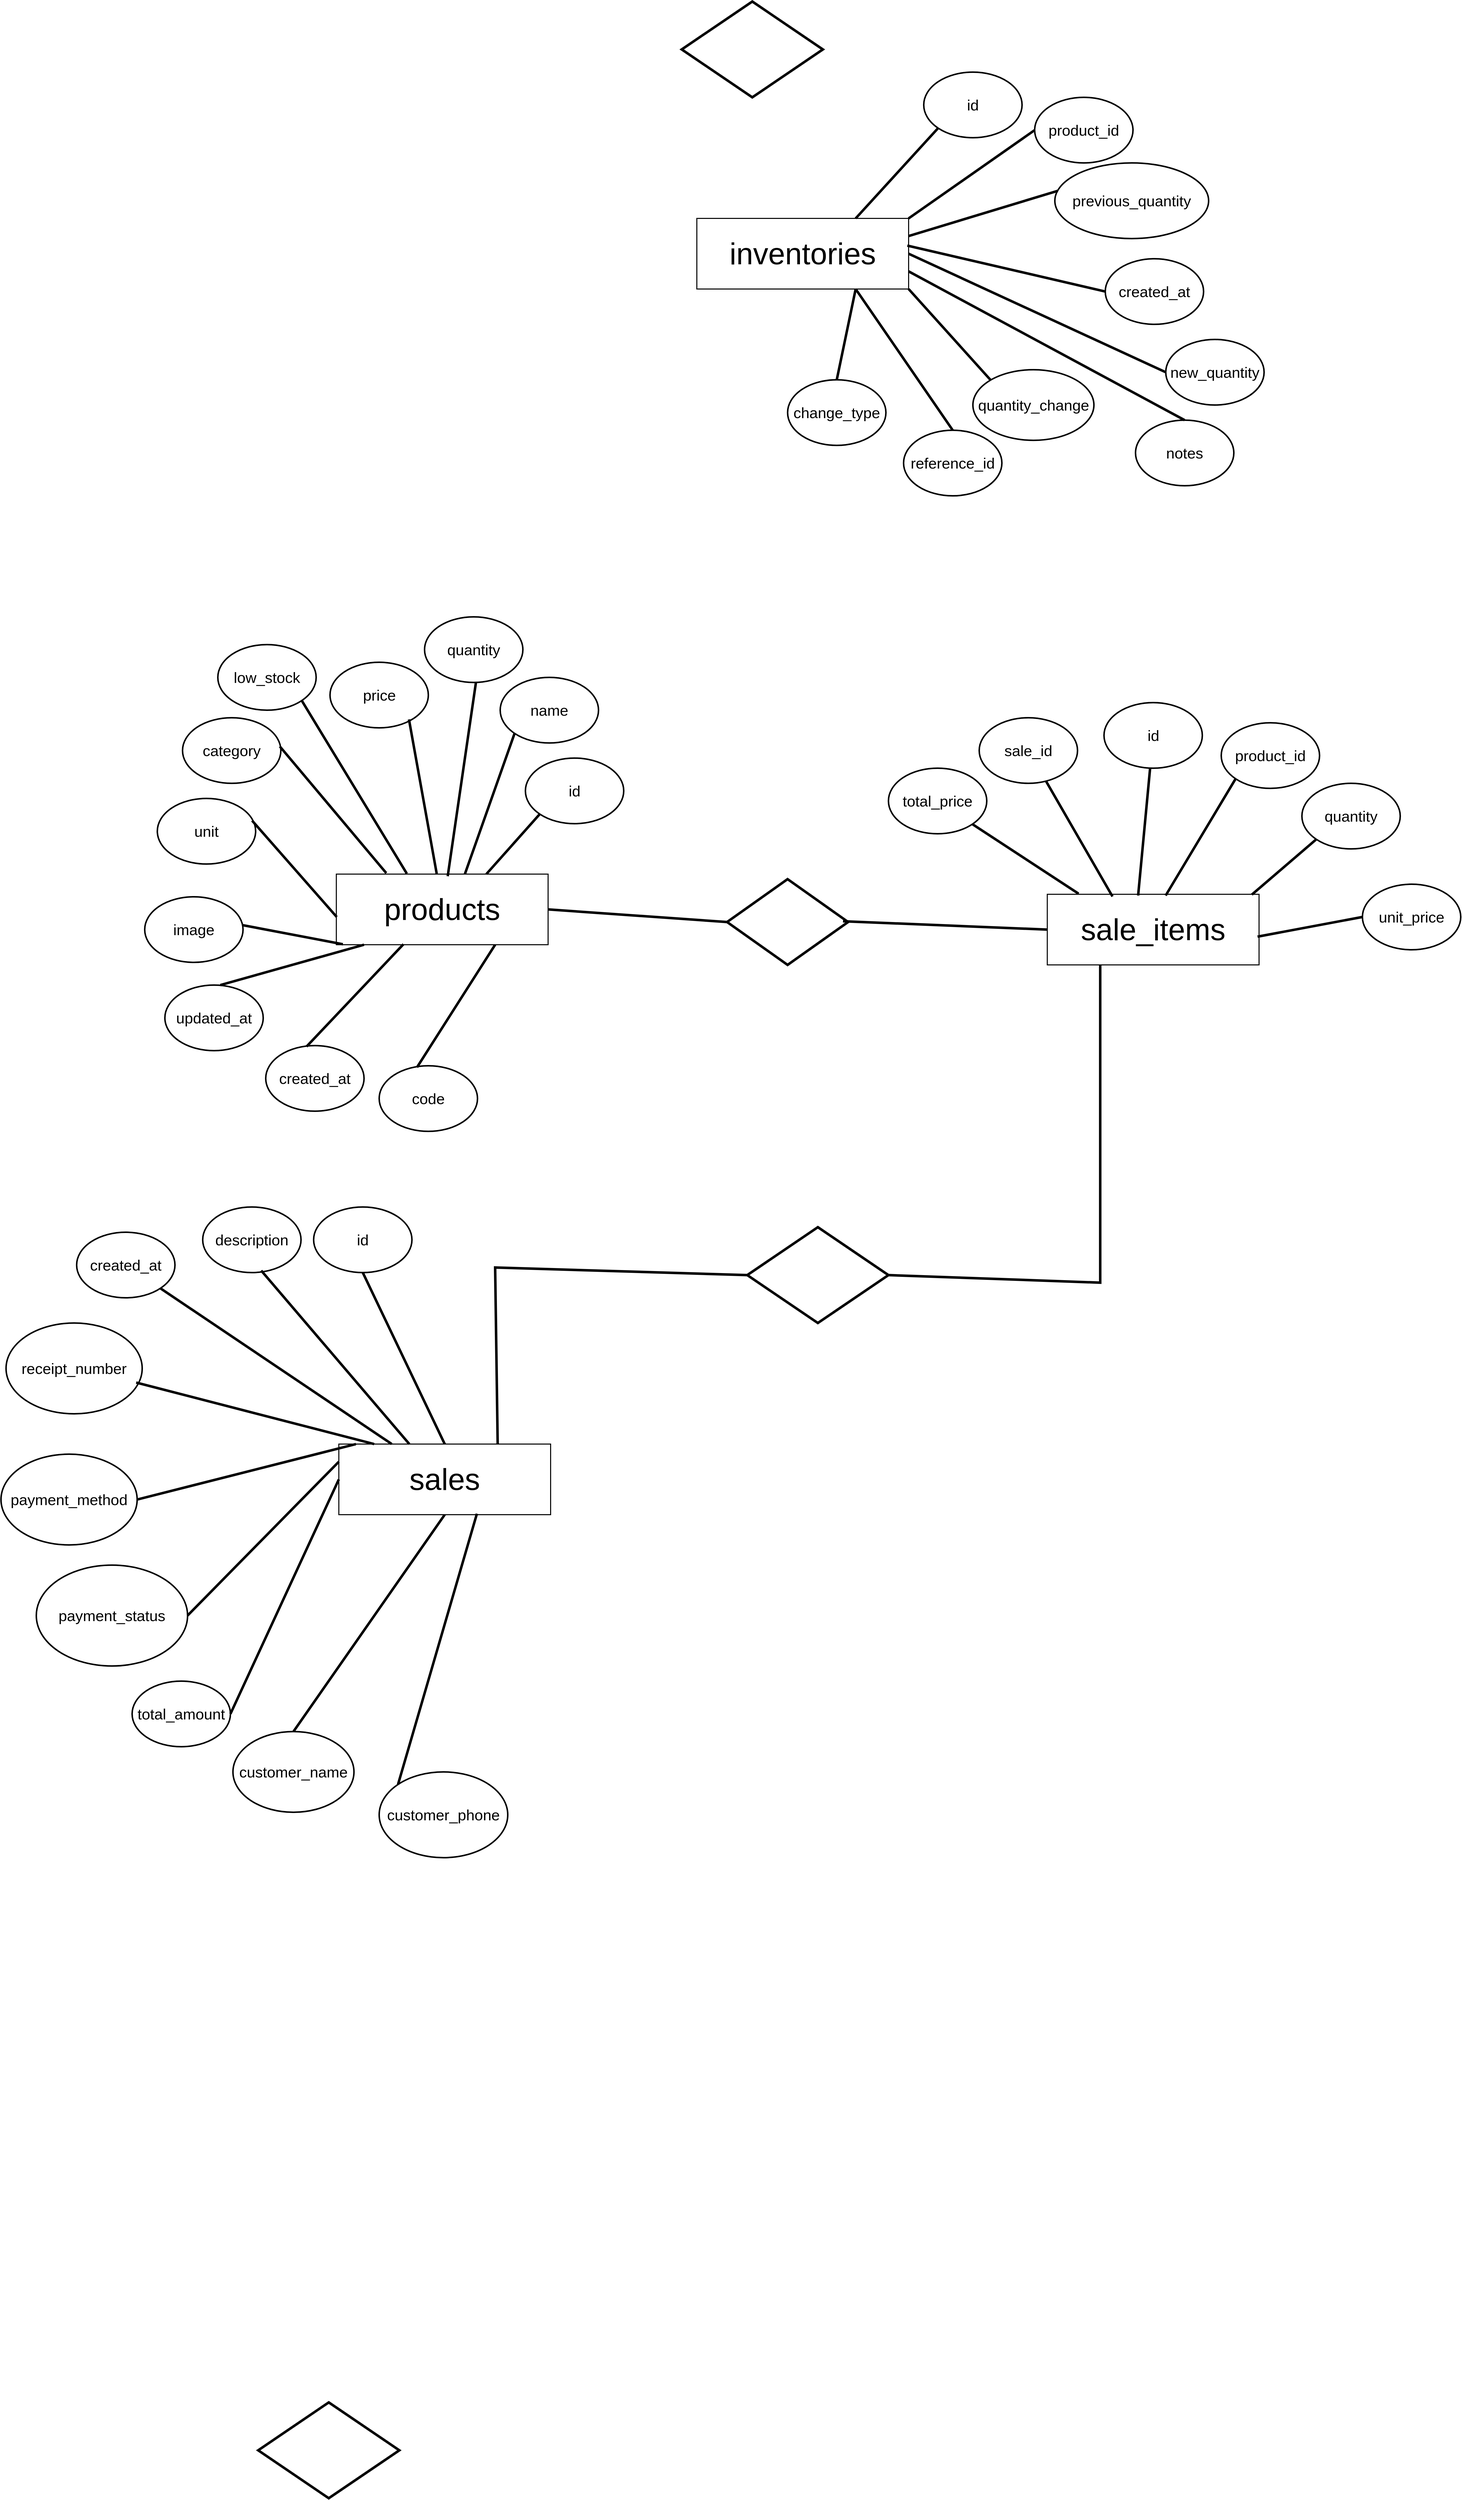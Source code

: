 <mxfile version="28.2.0">
  <diagram name="Page-1" id="N1l9nxdM9zJXe_rMN99a">
    <mxGraphModel dx="6554" dy="4208" grid="1" gridSize="10" guides="1" tooltips="1" connect="1" arrows="1" fold="1" page="1" pageScale="1" pageWidth="850" pageHeight="1100" math="0" shadow="0">
      <root>
        <mxCell id="0" />
        <mxCell id="1" parent="0" />
        <mxCell id="ZurQdEx-GGnuUn9DxULP-1" value="&lt;font style=&quot;font-size: 60px;&quot;&gt;products&lt;/font&gt;" style="rounded=0;whiteSpace=wrap;html=1;strokeWidth=2;" parent="1" vertex="1">
          <mxGeometry x="145" y="830" width="420" height="140" as="geometry" />
        </mxCell>
        <mxCell id="ZurQdEx-GGnuUn9DxULP-2" value="&lt;font style=&quot;font-size: 60px;&quot;&gt;sale_items&lt;/font&gt;" style="rounded=0;whiteSpace=wrap;html=1;strokeWidth=2;" parent="1" vertex="1">
          <mxGeometry x="1555" y="870" width="420" height="140" as="geometry" />
        </mxCell>
        <mxCell id="ZurQdEx-GGnuUn9DxULP-4" value="&lt;font style=&quot;font-size: 60px;&quot;&gt;sales&lt;/font&gt;" style="rounded=0;whiteSpace=wrap;html=1;strokeWidth=2;" parent="1" vertex="1">
          <mxGeometry x="150" y="1960" width="420" height="140" as="geometry" />
        </mxCell>
        <mxCell id="ZurQdEx-GGnuUn9DxULP-6" value="&lt;font style=&quot;font-size: 60px;&quot;&gt;inventories&lt;/font&gt;" style="rounded=0;whiteSpace=wrap;html=1;strokeWidth=2;" parent="1" vertex="1">
          <mxGeometry x="860" y="-470" width="420" height="140" as="geometry" />
        </mxCell>
        <mxCell id="ZurQdEx-GGnuUn9DxULP-7" value="&lt;font style=&quot;font-size: 30px;&quot;&gt;id&lt;/font&gt;" style="ellipse;whiteSpace=wrap;html=1;strokeWidth=3;" parent="1" vertex="1">
          <mxGeometry x="520" y="600" width="195" height="130" as="geometry" />
        </mxCell>
        <mxCell id="ZurQdEx-GGnuUn9DxULP-8" value="&lt;font style=&quot;font-size: 30px;&quot;&gt;name&lt;/font&gt;" style="ellipse;whiteSpace=wrap;html=1;strokeWidth=3;" parent="1" vertex="1">
          <mxGeometry x="470" y="440" width="195" height="130" as="geometry" />
        </mxCell>
        <mxCell id="ZurQdEx-GGnuUn9DxULP-10" value="&lt;font style=&quot;font-size: 30px;&quot;&gt;price&lt;/font&gt;" style="ellipse;whiteSpace=wrap;html=1;strokeWidth=3;" parent="1" vertex="1">
          <mxGeometry x="132.5" y="410" width="195" height="130" as="geometry" />
        </mxCell>
        <mxCell id="ZurQdEx-GGnuUn9DxULP-12" value="&lt;font style=&quot;font-size: 30px;&quot;&gt;quantity&lt;/font&gt;" style="ellipse;whiteSpace=wrap;html=1;strokeWidth=3;" parent="1" vertex="1">
          <mxGeometry x="320" y="320" width="195" height="130" as="geometry" />
        </mxCell>
        <mxCell id="ZurQdEx-GGnuUn9DxULP-13" value="&lt;font style=&quot;font-size: 30px;&quot;&gt;low_stock&lt;/font&gt;" style="ellipse;whiteSpace=wrap;html=1;strokeWidth=3;" parent="1" vertex="1">
          <mxGeometry x="-90" y="375" width="195" height="130" as="geometry" />
        </mxCell>
        <mxCell id="ZurQdEx-GGnuUn9DxULP-14" value="&lt;font style=&quot;font-size: 30px;&quot;&gt;code&lt;/font&gt;" style="ellipse;whiteSpace=wrap;html=1;strokeWidth=3;" parent="1" vertex="1">
          <mxGeometry x="230" y="1210" width="195" height="130" as="geometry" />
        </mxCell>
        <mxCell id="ZurQdEx-GGnuUn9DxULP-15" value="&lt;font style=&quot;font-size: 30px;&quot;&gt;category&lt;/font&gt;" style="ellipse;whiteSpace=wrap;html=1;strokeWidth=3;" parent="1" vertex="1">
          <mxGeometry x="-160" y="520" width="195" height="130" as="geometry" />
        </mxCell>
        <mxCell id="ZurQdEx-GGnuUn9DxULP-17" value="&lt;font style=&quot;font-size: 30px;&quot;&gt;unit&lt;/font&gt;" style="ellipse;whiteSpace=wrap;html=1;strokeWidth=3;" parent="1" vertex="1">
          <mxGeometry x="-210" y="680" width="195" height="130" as="geometry" />
        </mxCell>
        <mxCell id="ZurQdEx-GGnuUn9DxULP-18" value="&lt;font style=&quot;font-size: 30px;&quot;&gt;image&lt;/font&gt;" style="ellipse;whiteSpace=wrap;html=1;strokeWidth=3;" parent="1" vertex="1">
          <mxGeometry x="-235" y="875" width="195" height="130" as="geometry" />
        </mxCell>
        <mxCell id="ZurQdEx-GGnuUn9DxULP-19" value="&lt;font style=&quot;font-size: 30px;&quot;&gt;created_at&lt;/font&gt;" style="ellipse;whiteSpace=wrap;html=1;strokeWidth=3;" parent="1" vertex="1">
          <mxGeometry x="5" y="1170" width="195" height="130" as="geometry" />
        </mxCell>
        <mxCell id="ZurQdEx-GGnuUn9DxULP-20" value="&lt;font style=&quot;font-size: 30px;&quot;&gt;updated_at&lt;/font&gt;" style="ellipse;whiteSpace=wrap;html=1;strokeWidth=3;" parent="1" vertex="1">
          <mxGeometry x="-195" y="1050" width="195" height="130" as="geometry" />
        </mxCell>
        <mxCell id="ZurQdEx-GGnuUn9DxULP-21" value="&lt;font style=&quot;font-size: 30px;&quot;&gt;id&lt;/font&gt;" style="ellipse;whiteSpace=wrap;html=1;strokeWidth=3;" parent="1" vertex="1">
          <mxGeometry x="1667.5" y="490" width="195" height="130" as="geometry" />
        </mxCell>
        <mxCell id="ZurQdEx-GGnuUn9DxULP-22" value="&lt;font style=&quot;font-size: 30px;&quot;&gt;product_id&lt;/font&gt;" style="ellipse;whiteSpace=wrap;html=1;strokeWidth=3;" parent="1" vertex="1">
          <mxGeometry x="1900" y="530" width="195" height="130" as="geometry" />
        </mxCell>
        <mxCell id="ZurQdEx-GGnuUn9DxULP-23" value="&lt;font style=&quot;font-size: 30px;&quot;&gt;quantity&lt;/font&gt;" style="ellipse;whiteSpace=wrap;html=1;strokeWidth=3;" parent="1" vertex="1">
          <mxGeometry x="2060" y="650" width="195" height="130" as="geometry" />
        </mxCell>
        <mxCell id="ZurQdEx-GGnuUn9DxULP-24" value="&lt;font style=&quot;font-size: 30px;&quot;&gt;sale_id&lt;/font&gt;" style="ellipse;whiteSpace=wrap;html=1;strokeWidth=3;" parent="1" vertex="1">
          <mxGeometry x="1420" y="520" width="195" height="130" as="geometry" />
        </mxCell>
        <mxCell id="ZurQdEx-GGnuUn9DxULP-25" value="&lt;font style=&quot;font-size: 30px;&quot;&gt;total_price&lt;/font&gt;" style="ellipse;whiteSpace=wrap;html=1;strokeWidth=3;" parent="1" vertex="1">
          <mxGeometry x="1240" y="620" width="195" height="130" as="geometry" />
        </mxCell>
        <mxCell id="ZurQdEx-GGnuUn9DxULP-28" value="&lt;font style=&quot;font-size: 30px;&quot;&gt;total_amount&lt;/font&gt;" style="ellipse;whiteSpace=wrap;html=1;strokeWidth=3;" parent="1" vertex="1">
          <mxGeometry x="-260" y="2430" width="195" height="130" as="geometry" />
        </mxCell>
        <mxCell id="ZurQdEx-GGnuUn9DxULP-31" value="&lt;font style=&quot;font-size: 30px;&quot;&gt;id&lt;/font&gt;" style="ellipse;whiteSpace=wrap;html=1;strokeWidth=3;" parent="1" vertex="1">
          <mxGeometry x="100" y="1490" width="195" height="130" as="geometry" />
        </mxCell>
        <mxCell id="ZurQdEx-GGnuUn9DxULP-33" value="&lt;span style=&quot;font-size: 30px;&quot;&gt;customer_name&lt;/span&gt;" style="ellipse;whiteSpace=wrap;html=1;strokeWidth=3;" parent="1" vertex="1">
          <mxGeometry x="-60" y="2530" width="240" height="160" as="geometry" />
        </mxCell>
        <mxCell id="ZurQdEx-GGnuUn9DxULP-34" value="&lt;font style=&quot;font-size: 30px;&quot;&gt;payment_status&lt;/font&gt;" style="ellipse;whiteSpace=wrap;html=1;strokeWidth=3;" parent="1" vertex="1">
          <mxGeometry x="-450" y="2200" width="300" height="200" as="geometry" />
        </mxCell>
        <mxCell id="ZurQdEx-GGnuUn9DxULP-35" value="&lt;font style=&quot;font-size: 30px;&quot;&gt;payment_method&lt;/font&gt;" style="ellipse;strokeWidth=3;align=center;html=1;whiteSpace=wrap;" parent="1" vertex="1">
          <mxGeometry x="-520" y="1980" width="270" height="180" as="geometry" />
        </mxCell>
        <mxCell id="ZurQdEx-GGnuUn9DxULP-36" value="&lt;span style=&quot;font-size: 30px;&quot;&gt;customer_phone&lt;/span&gt;" style="ellipse;whiteSpace=wrap;html=1;strokeWidth=3;" parent="1" vertex="1">
          <mxGeometry x="230" y="2610" width="255" height="170" as="geometry" />
        </mxCell>
        <mxCell id="ZurQdEx-GGnuUn9DxULP-37" value="&lt;span style=&quot;font-size: 30px;&quot;&gt;receipt_number&lt;/span&gt;" style="ellipse;whiteSpace=wrap;html=1;strokeWidth=3;" parent="1" vertex="1">
          <mxGeometry x="-510" y="1720" width="270" height="180" as="geometry" />
        </mxCell>
        <mxCell id="ZurQdEx-GGnuUn9DxULP-38" value="&lt;span style=&quot;font-size: 30px;&quot;&gt;description&lt;/span&gt;" style="ellipse;whiteSpace=wrap;html=1;strokeWidth=3;" parent="1" vertex="1">
          <mxGeometry x="-120" y="1490" width="195" height="130" as="geometry" />
        </mxCell>
        <mxCell id="ZurQdEx-GGnuUn9DxULP-39" value="&lt;span style=&quot;font-size: 30px;&quot;&gt;created_at&lt;/span&gt;" style="ellipse;whiteSpace=wrap;html=1;strokeWidth=3;" parent="1" vertex="1">
          <mxGeometry x="-370" y="1540" width="195" height="130" as="geometry" />
        </mxCell>
        <mxCell id="ZurQdEx-GGnuUn9DxULP-40" value="" style="endArrow=none;html=1;rounded=0;strokeWidth=5;entryX=0;entryY=1;entryDx=0;entryDy=0;" parent="1" target="ZurQdEx-GGnuUn9DxULP-7" edge="1">
          <mxGeometry width="50" height="50" relative="1" as="geometry">
            <mxPoint x="442.5" y="830" as="sourcePoint" />
            <mxPoint x="492.5" y="780" as="targetPoint" />
          </mxGeometry>
        </mxCell>
        <mxCell id="ZurQdEx-GGnuUn9DxULP-42" value="" style="endArrow=none;html=1;rounded=0;strokeWidth=5;entryX=0;entryY=1;entryDx=0;entryDy=0;exitX=0.607;exitY=0;exitDx=0;exitDy=0;exitPerimeter=0;" parent="1" source="ZurQdEx-GGnuUn9DxULP-1" target="ZurQdEx-GGnuUn9DxULP-8" edge="1">
          <mxGeometry width="50" height="50" relative="1" as="geometry">
            <mxPoint x="340" y="778.9" as="sourcePoint" />
            <mxPoint x="446.5" y="659.9" as="targetPoint" />
          </mxGeometry>
        </mxCell>
        <mxCell id="ZurQdEx-GGnuUn9DxULP-43" value="" style="endArrow=none;html=1;rounded=0;strokeWidth=5;entryX=0.523;entryY=0.996;entryDx=0;entryDy=0;entryPerimeter=0;exitX=0.526;exitY=0.03;exitDx=0;exitDy=0;exitPerimeter=0;" parent="1" source="ZurQdEx-GGnuUn9DxULP-1" target="ZurQdEx-GGnuUn9DxULP-12" edge="1">
          <mxGeometry width="50" height="50" relative="1" as="geometry">
            <mxPoint x="263.5" y="724.5" as="sourcePoint" />
            <mxPoint x="370" y="605.5" as="targetPoint" />
          </mxGeometry>
        </mxCell>
        <mxCell id="ZurQdEx-GGnuUn9DxULP-44" value="" style="endArrow=none;html=1;rounded=0;strokeWidth=5;entryX=1;entryY=1;entryDx=0;entryDy=0;exitX=0.333;exitY=-0.007;exitDx=0;exitDy=0;exitPerimeter=0;" parent="1" source="ZurQdEx-GGnuUn9DxULP-1" target="ZurQdEx-GGnuUn9DxULP-13" edge="1">
          <mxGeometry width="50" height="50" relative="1" as="geometry">
            <mxPoint x="154.25" y="820" as="sourcePoint" />
            <mxPoint x="260.75" y="701" as="targetPoint" />
          </mxGeometry>
        </mxCell>
        <mxCell id="ZurQdEx-GGnuUn9DxULP-45" value="" style="endArrow=none;html=1;rounded=0;strokeWidth=5;entryX=0.236;entryY=-0.014;entryDx=0;entryDy=0;exitX=0.99;exitY=0.438;exitDx=0;exitDy=0;exitPerimeter=0;entryPerimeter=0;" parent="1" source="ZurQdEx-GGnuUn9DxULP-15" target="ZurQdEx-GGnuUn9DxULP-1" edge="1">
          <mxGeometry width="50" height="50" relative="1" as="geometry">
            <mxPoint x="35" y="839" as="sourcePoint" />
            <mxPoint x="141.5" y="720" as="targetPoint" />
          </mxGeometry>
        </mxCell>
        <mxCell id="ZurQdEx-GGnuUn9DxULP-46" value="" style="endArrow=none;html=1;rounded=0;strokeWidth=5;entryX=0.803;entryY=0.872;entryDx=0;entryDy=0;entryPerimeter=0;exitX=0.474;exitY=-0.007;exitDx=0;exitDy=0;exitPerimeter=0;" parent="1" source="ZurQdEx-GGnuUn9DxULP-1" target="ZurQdEx-GGnuUn9DxULP-10" edge="1">
          <mxGeometry width="50" height="50" relative="1" as="geometry">
            <mxPoint x="208.5" y="739" as="sourcePoint" />
            <mxPoint x="315" y="620" as="targetPoint" />
          </mxGeometry>
        </mxCell>
        <mxCell id="ZurQdEx-GGnuUn9DxULP-49" value="" style="endArrow=none;html=1;rounded=0;strokeWidth=5;entryX=0.317;entryY=0.993;entryDx=0;entryDy=0;entryPerimeter=0;exitX=0.415;exitY=0.015;exitDx=0;exitDy=0;exitPerimeter=0;" parent="1" source="ZurQdEx-GGnuUn9DxULP-19" target="ZurQdEx-GGnuUn9DxULP-1" edge="1">
          <mxGeometry width="50" height="50" relative="1" as="geometry">
            <mxPoint x="168.5" y="1180" as="sourcePoint" />
            <mxPoint x="275" y="1061" as="targetPoint" />
          </mxGeometry>
        </mxCell>
        <mxCell id="ZurQdEx-GGnuUn9DxULP-50" value="" style="endArrow=none;html=1;rounded=0;strokeWidth=5;exitX=0.964;exitY=0.338;exitDx=0;exitDy=0;exitPerimeter=0;entryX=0.002;entryY=0.607;entryDx=0;entryDy=0;entryPerimeter=0;" parent="1" source="ZurQdEx-GGnuUn9DxULP-17" target="ZurQdEx-GGnuUn9DxULP-1" edge="1">
          <mxGeometry width="50" height="50" relative="1" as="geometry">
            <mxPoint x="30" y="1049" as="sourcePoint" />
            <mxPoint x="140" y="920" as="targetPoint" />
          </mxGeometry>
        </mxCell>
        <mxCell id="ZurQdEx-GGnuUn9DxULP-51" value="" style="endArrow=none;html=1;rounded=0;strokeWidth=5;entryX=0.031;entryY=0.993;entryDx=0;entryDy=0;exitX=0.992;exitY=0.431;exitDx=0;exitDy=0;exitPerimeter=0;entryPerimeter=0;" parent="1" source="ZurQdEx-GGnuUn9DxULP-18" target="ZurQdEx-GGnuUn9DxULP-1" edge="1">
          <mxGeometry width="50" height="50" relative="1" as="geometry">
            <mxPoint x="95" y="1119" as="sourcePoint" />
            <mxPoint x="201.5" y="1000" as="targetPoint" />
          </mxGeometry>
        </mxCell>
        <mxCell id="ZurQdEx-GGnuUn9DxULP-52" value="" style="endArrow=none;html=1;rounded=0;strokeWidth=5;entryX=0.131;entryY=1;entryDx=0;entryDy=0;entryPerimeter=0;exitX=0.564;exitY=0;exitDx=0;exitDy=0;exitPerimeter=0;" parent="1" source="ZurQdEx-GGnuUn9DxULP-20" target="ZurQdEx-GGnuUn9DxULP-1" edge="1">
          <mxGeometry width="50" height="50" relative="1" as="geometry">
            <mxPoint x="38.5" y="1219" as="sourcePoint" />
            <mxPoint x="145" y="1100" as="targetPoint" />
          </mxGeometry>
        </mxCell>
        <mxCell id="ZurQdEx-GGnuUn9DxULP-54" value="" style="endArrow=none;html=1;rounded=0;strokeWidth=5;entryX=0.75;entryY=1;entryDx=0;entryDy=0;exitX=0.385;exitY=0.023;exitDx=0;exitDy=0;exitPerimeter=0;" parent="1" source="ZurQdEx-GGnuUn9DxULP-14" target="ZurQdEx-GGnuUn9DxULP-1" edge="1">
          <mxGeometry width="50" height="50" relative="1" as="geometry">
            <mxPoint x="438" y="1202.98" as="sourcePoint" />
            <mxPoint x="515" y="979.98" as="targetPoint" />
          </mxGeometry>
        </mxCell>
        <mxCell id="ZurQdEx-GGnuUn9DxULP-55" value="" style="endArrow=none;html=1;rounded=0;strokeWidth=5;entryX=1;entryY=1;entryDx=0;entryDy=0;exitX=0.148;exitY=-0.008;exitDx=0;exitDy=0;exitPerimeter=0;" parent="1" source="ZurQdEx-GGnuUn9DxULP-2" target="ZurQdEx-GGnuUn9DxULP-25" edge="1">
          <mxGeometry width="50" height="50" relative="1" as="geometry">
            <mxPoint x="1602.0" y="876" as="sourcePoint" />
            <mxPoint x="1520.0" y="760" as="targetPoint" />
          </mxGeometry>
        </mxCell>
        <mxCell id="ZurQdEx-GGnuUn9DxULP-56" value="" style="endArrow=none;html=1;rounded=0;strokeWidth=5;exitX=0.308;exitY=0.031;exitDx=0;exitDy=0;exitPerimeter=0;" parent="1" source="ZurQdEx-GGnuUn9DxULP-2" target="ZurQdEx-GGnuUn9DxULP-24" edge="1">
          <mxGeometry width="50" height="50" relative="1" as="geometry">
            <mxPoint x="1722.0" y="786" as="sourcePoint" />
            <mxPoint x="1640.0" y="670" as="targetPoint" />
          </mxGeometry>
        </mxCell>
        <mxCell id="ZurQdEx-GGnuUn9DxULP-57" value="" style="endArrow=none;html=1;rounded=0;strokeWidth=5;exitX=0.429;exitY=0.018;exitDx=0;exitDy=0;exitPerimeter=0;" parent="1" source="ZurQdEx-GGnuUn9DxULP-2" target="ZurQdEx-GGnuUn9DxULP-21" edge="1">
          <mxGeometry width="50" height="50" relative="1" as="geometry">
            <mxPoint x="1782.0" y="820" as="sourcePoint" />
            <mxPoint x="1700.0" y="704" as="targetPoint" />
          </mxGeometry>
        </mxCell>
        <mxCell id="ZurQdEx-GGnuUn9DxULP-58" value="" style="endArrow=none;html=1;rounded=0;strokeWidth=5;entryX=0;entryY=1;entryDx=0;entryDy=0;exitX=0.559;exitY=0.018;exitDx=0;exitDy=0;exitPerimeter=0;" parent="1" source="ZurQdEx-GGnuUn9DxULP-2" target="ZurQdEx-GGnuUn9DxULP-22" edge="1">
          <mxGeometry width="50" height="50" relative="1" as="geometry">
            <mxPoint x="1892" y="820" as="sourcePoint" />
            <mxPoint x="1810" y="704" as="targetPoint" />
          </mxGeometry>
        </mxCell>
        <mxCell id="ZurQdEx-GGnuUn9DxULP-59" value="" style="endArrow=none;html=1;rounded=0;strokeWidth=5;entryX=0;entryY=1;entryDx=0;entryDy=0;exitX=0.966;exitY=0.005;exitDx=0;exitDy=0;exitPerimeter=0;" parent="1" source="ZurQdEx-GGnuUn9DxULP-2" target="ZurQdEx-GGnuUn9DxULP-23" edge="1">
          <mxGeometry width="50" height="50" relative="1" as="geometry">
            <mxPoint x="2232" y="970" as="sourcePoint" />
            <mxPoint x="2150" y="854" as="targetPoint" />
          </mxGeometry>
        </mxCell>
        <mxCell id="ZurQdEx-GGnuUn9DxULP-60" value="" style="endArrow=none;html=1;rounded=0;strokeWidth=5;entryX=1;entryY=0.5;entryDx=0;entryDy=0;exitX=0.081;exitY=0;exitDx=0;exitDy=0;exitPerimeter=0;" parent="1" source="ZurQdEx-GGnuUn9DxULP-4" target="ZurQdEx-GGnuUn9DxULP-35" edge="1">
          <mxGeometry width="50" height="50" relative="1" as="geometry">
            <mxPoint x="960.56" y="1488.04" as="sourcePoint" />
            <mxPoint x="749.56" y="1350.04" as="targetPoint" />
          </mxGeometry>
        </mxCell>
        <mxCell id="ZurQdEx-GGnuUn9DxULP-61" value="" style="endArrow=none;html=1;rounded=0;strokeWidth=5;entryX=0.652;entryY=0.986;entryDx=0;entryDy=0;exitX=0;exitY=0;exitDx=0;exitDy=0;entryPerimeter=0;" parent="1" source="ZurQdEx-GGnuUn9DxULP-36" target="ZurQdEx-GGnuUn9DxULP-4" edge="1">
          <mxGeometry width="50" height="50" relative="1" as="geometry">
            <mxPoint x="791" y="2434" as="sourcePoint" />
            <mxPoint x="580" y="2296" as="targetPoint" />
          </mxGeometry>
        </mxCell>
        <mxCell id="ZurQdEx-GGnuUn9DxULP-62" value="" style="endArrow=none;html=1;rounded=0;strokeWidth=5;entryX=0.956;entryY=0.656;entryDx=0;entryDy=0;exitX=0.167;exitY=0;exitDx=0;exitDy=0;exitPerimeter=0;entryPerimeter=0;" parent="1" source="ZurQdEx-GGnuUn9DxULP-4" target="ZurQdEx-GGnuUn9DxULP-37" edge="1">
          <mxGeometry width="50" height="50" relative="1" as="geometry">
            <mxPoint x="311" y="1928" as="sourcePoint" />
            <mxPoint x="100.0" y="1790" as="targetPoint" />
          </mxGeometry>
        </mxCell>
        <mxCell id="ZurQdEx-GGnuUn9DxULP-65" value="" style="endArrow=none;html=1;rounded=0;strokeWidth=5;entryX=0.5;entryY=1;entryDx=0;entryDy=0;exitX=0.5;exitY=0;exitDx=0;exitDy=0;" parent="1" source="ZurQdEx-GGnuUn9DxULP-33" target="ZurQdEx-GGnuUn9DxULP-4" edge="1">
          <mxGeometry width="50" height="50" relative="1" as="geometry">
            <mxPoint x="491" y="2398" as="sourcePoint" />
            <mxPoint x="280" y="2260" as="targetPoint" />
          </mxGeometry>
        </mxCell>
        <mxCell id="ZurQdEx-GGnuUn9DxULP-67" value="" style="endArrow=none;html=1;rounded=0;strokeWidth=5;entryX=0.5;entryY=1;entryDx=0;entryDy=0;exitX=0.5;exitY=0;exitDx=0;exitDy=0;" parent="1" source="ZurQdEx-GGnuUn9DxULP-4" target="ZurQdEx-GGnuUn9DxULP-31" edge="1">
          <mxGeometry width="50" height="50" relative="1" as="geometry">
            <mxPoint x="1314.56" y="2218.04" as="sourcePoint" />
            <mxPoint x="1103.56" y="2080.04" as="targetPoint" />
          </mxGeometry>
        </mxCell>
        <mxCell id="ZurQdEx-GGnuUn9DxULP-68" value="" style="endArrow=none;html=1;rounded=0;strokeWidth=5;entryX=0.595;entryY=0.969;entryDx=0;entryDy=0;exitX=0.333;exitY=0;exitDx=0;exitDy=0;exitPerimeter=0;entryPerimeter=0;" parent="1" source="ZurQdEx-GGnuUn9DxULP-4" target="ZurQdEx-GGnuUn9DxULP-38" edge="1">
          <mxGeometry width="50" height="50" relative="1" as="geometry">
            <mxPoint x="1155.12" y="1978.04" as="sourcePoint" />
            <mxPoint x="944.12" y="1840.04" as="targetPoint" />
          </mxGeometry>
        </mxCell>
        <mxCell id="ZurQdEx-GGnuUn9DxULP-69" value="" style="endArrow=none;html=1;rounded=0;strokeWidth=5;entryX=1;entryY=0.5;entryDx=0;entryDy=0;exitX=0;exitY=0.25;exitDx=0;exitDy=0;" parent="1" source="ZurQdEx-GGnuUn9DxULP-4" target="ZurQdEx-GGnuUn9DxULP-34" edge="1">
          <mxGeometry width="50" height="50" relative="1" as="geometry">
            <mxPoint x="145" y="2098" as="sourcePoint" />
            <mxPoint x="-66.0" y="1960" as="targetPoint" />
          </mxGeometry>
        </mxCell>
        <mxCell id="ZurQdEx-GGnuUn9DxULP-70" value="" style="endArrow=none;html=1;rounded=0;strokeWidth=5;entryX=1;entryY=0.5;entryDx=0;entryDy=0;exitX=0;exitY=0.5;exitDx=0;exitDy=0;" parent="1" source="ZurQdEx-GGnuUn9DxULP-4" target="ZurQdEx-GGnuUn9DxULP-28" edge="1">
          <mxGeometry width="50" height="50" relative="1" as="geometry">
            <mxPoint x="816" y="2288" as="sourcePoint" />
            <mxPoint x="605" y="2150" as="targetPoint" />
          </mxGeometry>
        </mxCell>
        <mxCell id="ZurQdEx-GGnuUn9DxULP-71" value="" style="endArrow=none;html=1;rounded=0;strokeWidth=5;exitX=0.25;exitY=0;exitDx=0;exitDy=0;" parent="1" source="ZurQdEx-GGnuUn9DxULP-4" target="ZurQdEx-GGnuUn9DxULP-39" edge="1">
          <mxGeometry width="50" height="50" relative="1" as="geometry">
            <mxPoint x="75" y="1738" as="sourcePoint" />
            <mxPoint x="-136" y="1600" as="targetPoint" />
          </mxGeometry>
        </mxCell>
        <mxCell id="ZurQdEx-GGnuUn9DxULP-72" value="&lt;span style=&quot;font-size: 30px;&quot;&gt;product_id&lt;/span&gt;" style="ellipse;whiteSpace=wrap;html=1;strokeWidth=3;" parent="1" vertex="1">
          <mxGeometry x="1530" y="-710" width="195" height="130" as="geometry" />
        </mxCell>
        <mxCell id="ZurQdEx-GGnuUn9DxULP-73" value="" style="endArrow=none;html=1;rounded=0;strokeWidth=5;entryX=0;entryY=0;entryDx=0;entryDy=0;exitX=1;exitY=1;exitDx=0;exitDy=0;" parent="1" edge="1" target="bi1Ck1Cx7eQv8AQJ153B-2" source="ZurQdEx-GGnuUn9DxULP-6">
          <mxGeometry width="50" height="50" relative="1" as="geometry">
            <mxPoint x="1220" y="-150" as="sourcePoint" />
            <mxPoint x="1348" y="-260" as="targetPoint" />
          </mxGeometry>
        </mxCell>
        <mxCell id="ZurQdEx-GGnuUn9DxULP-74" value="&lt;font style=&quot;font-size: 30px;&quot;&gt;reference_id&lt;/font&gt;" style="ellipse;whiteSpace=wrap;html=1;strokeWidth=3;" parent="1" vertex="1">
          <mxGeometry x="1270" y="-50" width="195" height="130" as="geometry" />
        </mxCell>
        <mxCell id="ZurQdEx-GGnuUn9DxULP-75" value="&lt;font style=&quot;font-size: 30px;&quot;&gt;created_at&lt;/font&gt;" style="ellipse;whiteSpace=wrap;html=1;strokeWidth=3;" parent="1" vertex="1">
          <mxGeometry x="1670" y="-390" width="195" height="130" as="geometry" />
        </mxCell>
        <mxCell id="ZurQdEx-GGnuUn9DxULP-76" value="" style="endArrow=none;html=1;rounded=0;strokeWidth=5;entryX=0;entryY=0.5;entryDx=0;entryDy=0;exitX=1;exitY=0;exitDx=0;exitDy=0;" parent="1" edge="1" target="ZurQdEx-GGnuUn9DxULP-72" source="ZurQdEx-GGnuUn9DxULP-6">
          <mxGeometry width="50" height="50" relative="1" as="geometry">
            <mxPoint x="1253.5" y="-250" as="sourcePoint" />
            <mxPoint x="1381.5" y="-360" as="targetPoint" />
          </mxGeometry>
        </mxCell>
        <mxCell id="ZurQdEx-GGnuUn9DxULP-77" value="&lt;font style=&quot;font-size: 30px;&quot;&gt;notes&lt;/font&gt;" style="ellipse;whiteSpace=wrap;html=1;strokeWidth=3;" parent="1" vertex="1">
          <mxGeometry x="1730" y="-70" width="195" height="130" as="geometry" />
        </mxCell>
        <mxCell id="ZurQdEx-GGnuUn9DxULP-78" value="" style="endArrow=none;html=1;rounded=0;strokeWidth=5;entryX=0.5;entryY=0;entryDx=0;entryDy=0;exitX=0.75;exitY=1;exitDx=0;exitDy=0;" parent="1" edge="1" target="ZurQdEx-GGnuUn9DxULP-74" source="ZurQdEx-GGnuUn9DxULP-6">
          <mxGeometry width="50" height="50" relative="1" as="geometry">
            <mxPoint x="1300" y="230" as="sourcePoint" />
            <mxPoint x="1428" y="120" as="targetPoint" />
          </mxGeometry>
        </mxCell>
        <mxCell id="ZurQdEx-GGnuUn9DxULP-79" value="&lt;font style=&quot;font-size: 30px;&quot;&gt;id&lt;/font&gt;" style="ellipse;whiteSpace=wrap;html=1;strokeWidth=3;" parent="1" vertex="1">
          <mxGeometry x="1310" y="-760" width="195" height="130" as="geometry" />
        </mxCell>
        <mxCell id="ZurQdEx-GGnuUn9DxULP-80" value="" style="endArrow=none;html=1;rounded=0;strokeWidth=5;entryX=0;entryY=0.5;entryDx=0;entryDy=0;exitX=0.993;exitY=0.6;exitDx=0;exitDy=0;exitPerimeter=0;" parent="1" edge="1" target="bi1Ck1Cx7eQv8AQJ153B-1" source="ZurQdEx-GGnuUn9DxULP-2">
          <mxGeometry width="50" height="50" relative="1" as="geometry">
            <mxPoint x="1540.0" y="1350" as="sourcePoint" />
            <mxPoint x="1668.0" y="1240" as="targetPoint" />
          </mxGeometry>
        </mxCell>
        <mxCell id="bi1Ck1Cx7eQv8AQJ153B-1" value="&lt;font style=&quot;font-size: 30px;&quot;&gt;unit_price&lt;/font&gt;" style="ellipse;whiteSpace=wrap;html=1;strokeWidth=3;" vertex="1" parent="1">
          <mxGeometry x="2180" y="850" width="195" height="130" as="geometry" />
        </mxCell>
        <mxCell id="bi1Ck1Cx7eQv8AQJ153B-2" value="&lt;span style=&quot;font-size: 30px;&quot;&gt;quantity_change&lt;/span&gt;" style="ellipse;whiteSpace=wrap;html=1;strokeWidth=3;" vertex="1" parent="1">
          <mxGeometry x="1407.5" y="-170" width="240" height="140" as="geometry" />
        </mxCell>
        <mxCell id="bi1Ck1Cx7eQv8AQJ153B-3" value="&lt;font style=&quot;font-size: 30px;&quot;&gt;change_type&lt;/font&gt;" style="ellipse;whiteSpace=wrap;html=1;strokeWidth=3;" vertex="1" parent="1">
          <mxGeometry x="1040" y="-150" width="195" height="130" as="geometry" />
        </mxCell>
        <mxCell id="bi1Ck1Cx7eQv8AQJ153B-4" value="" style="endArrow=none;html=1;rounded=0;strokeWidth=5;entryX=0.5;entryY=0;entryDx=0;entryDy=0;exitX=1;exitY=0.75;exitDx=0;exitDy=0;" edge="1" parent="1" source="ZurQdEx-GGnuUn9DxULP-6" target="ZurQdEx-GGnuUn9DxULP-77">
          <mxGeometry width="50" height="50" relative="1" as="geometry">
            <mxPoint x="1300" y="460" as="sourcePoint" />
            <mxPoint x="1428" y="350" as="targetPoint" />
          </mxGeometry>
        </mxCell>
        <mxCell id="bi1Ck1Cx7eQv8AQJ153B-5" value="" style="endArrow=none;html=1;rounded=0;strokeWidth=5;entryX=0;entryY=1;entryDx=0;entryDy=0;exitX=0.75;exitY=0;exitDx=0;exitDy=0;" edge="1" parent="1" source="ZurQdEx-GGnuUn9DxULP-6" target="ZurQdEx-GGnuUn9DxULP-79">
          <mxGeometry width="50" height="50" relative="1" as="geometry">
            <mxPoint x="1160" y="-460" as="sourcePoint" />
            <mxPoint x="1288" y="-570" as="targetPoint" />
          </mxGeometry>
        </mxCell>
        <mxCell id="bi1Ck1Cx7eQv8AQJ153B-6" value="" style="endArrow=none;html=1;rounded=0;strokeWidth=5;entryX=0;entryY=0.5;entryDx=0;entryDy=0;exitX=0.994;exitY=0.385;exitDx=0;exitDy=0;exitPerimeter=0;" edge="1" parent="1" source="ZurQdEx-GGnuUn9DxULP-6" target="ZurQdEx-GGnuUn9DxULP-75">
          <mxGeometry width="50" height="50" relative="1" as="geometry">
            <mxPoint x="1480" y="-345" as="sourcePoint" />
            <mxPoint x="1608" y="-455" as="targetPoint" />
          </mxGeometry>
        </mxCell>
        <mxCell id="bi1Ck1Cx7eQv8AQJ153B-8" value="" style="endArrow=none;html=1;rounded=0;strokeWidth=5;entryX=0.75;entryY=1;entryDx=0;entryDy=0;exitX=0.5;exitY=0;exitDx=0;exitDy=0;" edge="1" parent="1" source="bi1Ck1Cx7eQv8AQJ153B-3" target="ZurQdEx-GGnuUn9DxULP-6">
          <mxGeometry width="50" height="50" relative="1" as="geometry">
            <mxPoint x="1080" y="-170" as="sourcePoint" />
            <mxPoint x="1208" y="-280" as="targetPoint" />
          </mxGeometry>
        </mxCell>
        <mxCell id="bi1Ck1Cx7eQv8AQJ153B-9" value="&lt;font style=&quot;font-size: 30px;&quot;&gt;previous_quantity&lt;/font&gt;" style="ellipse;whiteSpace=wrap;html=1;strokeWidth=3;" vertex="1" parent="1">
          <mxGeometry x="1570" y="-580" width="305" height="150" as="geometry" />
        </mxCell>
        <mxCell id="bi1Ck1Cx7eQv8AQJ153B-10" value="" style="endArrow=none;html=1;rounded=0;strokeWidth=5;entryX=0.019;entryY=0.369;entryDx=0;entryDy=0;exitX=1;exitY=0.25;exitDx=0;exitDy=0;entryPerimeter=0;" edge="1" parent="1" source="ZurQdEx-GGnuUn9DxULP-6" target="bi1Ck1Cx7eQv8AQJ153B-9">
          <mxGeometry width="50" height="50" relative="1" as="geometry">
            <mxPoint x="1462" y="-280" as="sourcePoint" />
            <mxPoint x="1590" y="-390" as="targetPoint" />
          </mxGeometry>
        </mxCell>
        <mxCell id="bi1Ck1Cx7eQv8AQJ153B-13" value="&lt;font style=&quot;font-size: 30px;&quot;&gt;new_quantity&lt;/font&gt;" style="ellipse;whiteSpace=wrap;html=1;strokeWidth=3;" vertex="1" parent="1">
          <mxGeometry x="1790.0" y="-230" width="195" height="130" as="geometry" />
        </mxCell>
        <mxCell id="bi1Ck1Cx7eQv8AQJ153B-14" value="" style="endArrow=none;html=1;rounded=0;strokeWidth=5;entryX=0;entryY=0.5;entryDx=0;entryDy=0;exitX=1;exitY=0.5;exitDx=0;exitDy=0;" edge="1" parent="1" source="ZurQdEx-GGnuUn9DxULP-6" target="bi1Ck1Cx7eQv8AQJ153B-13">
          <mxGeometry width="50" height="50" relative="1" as="geometry">
            <mxPoint x="1648.5" y="-160" as="sourcePoint" />
            <mxPoint x="1776.5" y="-270" as="targetPoint" />
          </mxGeometry>
        </mxCell>
        <mxCell id="bi1Ck1Cx7eQv8AQJ153B-15" value="" style="rhombus;whiteSpace=wrap;html=1;strokeWidth=5;" vertex="1" parent="1">
          <mxGeometry x="920" y="840" width="240" height="170" as="geometry" />
        </mxCell>
        <mxCell id="bi1Ck1Cx7eQv8AQJ153B-16" value="" style="rhombus;whiteSpace=wrap;html=1;strokeWidth=5;" vertex="1" parent="1">
          <mxGeometry x="830" y="-900" width="280" height="190" as="geometry" />
        </mxCell>
        <mxCell id="bi1Ck1Cx7eQv8AQJ153B-17" value="" style="rhombus;whiteSpace=wrap;html=1;strokeWidth=5;" vertex="1" parent="1">
          <mxGeometry x="-10" y="3860" width="280" height="190" as="geometry" />
        </mxCell>
        <mxCell id="bi1Ck1Cx7eQv8AQJ153B-18" value="" style="rhombus;whiteSpace=wrap;html=1;strokeWidth=5;" vertex="1" parent="1">
          <mxGeometry x="960" y="1530" width="280" height="190" as="geometry" />
        </mxCell>
        <mxCell id="bi1Ck1Cx7eQv8AQJ153B-19" value="" style="endArrow=none;html=1;rounded=0;strokeWidth=5;entryX=0;entryY=0.5;entryDx=0;entryDy=0;exitX=1;exitY=0.5;exitDx=0;exitDy=0;" edge="1" parent="1" source="ZurQdEx-GGnuUn9DxULP-1" target="bi1Ck1Cx7eQv8AQJ153B-15">
          <mxGeometry width="50" height="50" relative="1" as="geometry">
            <mxPoint x="609.93" y="1123" as="sourcePoint" />
            <mxPoint x="764.93" y="880" as="targetPoint" />
          </mxGeometry>
        </mxCell>
        <mxCell id="bi1Ck1Cx7eQv8AQJ153B-20" value="" style="endArrow=none;html=1;rounded=0;strokeWidth=5;entryX=0;entryY=0.5;entryDx=0;entryDy=0;exitX=0.958;exitY=0.491;exitDx=0;exitDy=0;exitPerimeter=0;" edge="1" parent="1" source="bi1Ck1Cx7eQv8AQJ153B-15" target="ZurQdEx-GGnuUn9DxULP-2">
          <mxGeometry width="50" height="50" relative="1" as="geometry">
            <mxPoint x="1190" y="920" as="sourcePoint" />
            <mxPoint x="1545" y="945" as="targetPoint" />
          </mxGeometry>
        </mxCell>
        <mxCell id="bi1Ck1Cx7eQv8AQJ153B-21" value="" style="endArrow=none;html=1;rounded=0;strokeWidth=5;entryX=0.75;entryY=0;entryDx=0;entryDy=0;exitX=0;exitY=0.5;exitDx=0;exitDy=0;" edge="1" parent="1" source="bi1Ck1Cx7eQv8AQJ153B-18" target="ZurQdEx-GGnuUn9DxULP-4">
          <mxGeometry width="50" height="50" relative="1" as="geometry">
            <mxPoint x="940" y="1600" as="sourcePoint" />
            <mxPoint x="1035.08" y="2006.53" as="targetPoint" />
            <Array as="points">
              <mxPoint x="460" y="1610" />
            </Array>
          </mxGeometry>
        </mxCell>
        <mxCell id="bi1Ck1Cx7eQv8AQJ153B-22" value="" style="endArrow=none;html=1;rounded=0;strokeWidth=5;entryX=1;entryY=0.5;entryDx=0;entryDy=0;exitX=0.25;exitY=1;exitDx=0;exitDy=0;" edge="1" parent="1" source="ZurQdEx-GGnuUn9DxULP-2" target="bi1Ck1Cx7eQv8AQJ153B-18">
          <mxGeometry width="50" height="50" relative="1" as="geometry">
            <mxPoint x="1935" y="1255" as="sourcePoint" />
            <mxPoint x="1440" y="1590" as="targetPoint" />
            <Array as="points">
              <mxPoint x="1660" y="1640" />
            </Array>
          </mxGeometry>
        </mxCell>
      </root>
    </mxGraphModel>
  </diagram>
</mxfile>
